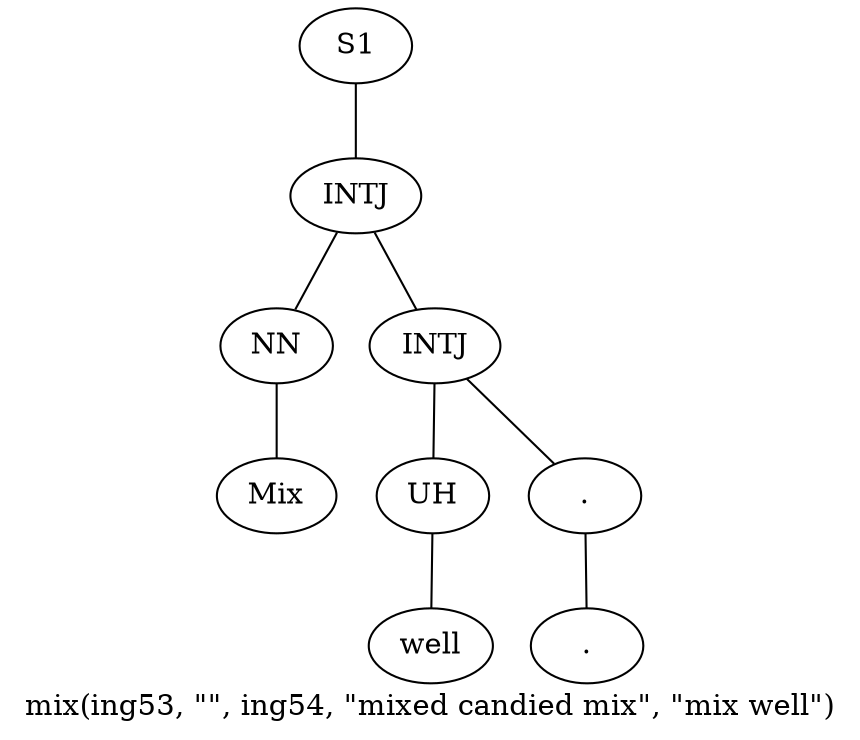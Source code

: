 graph SyntaxGraph {
	label = "mix(ing53, \"\", ing54, \"mixed candied mix\", \"mix well\")";
	Node0 [label="S1"];
	Node1 [label="INTJ"];
	Node2 [label="NN"];
	Node3 [label="Mix"];
	Node4 [label="INTJ"];
	Node5 [label="UH"];
	Node6 [label="well"];
	Node7 [label="."];
	Node8 [label="."];

	Node0 -- Node1;
	Node1 -- Node2;
	Node1 -- Node4;
	Node2 -- Node3;
	Node4 -- Node5;
	Node4 -- Node7;
	Node5 -- Node6;
	Node7 -- Node8;
}